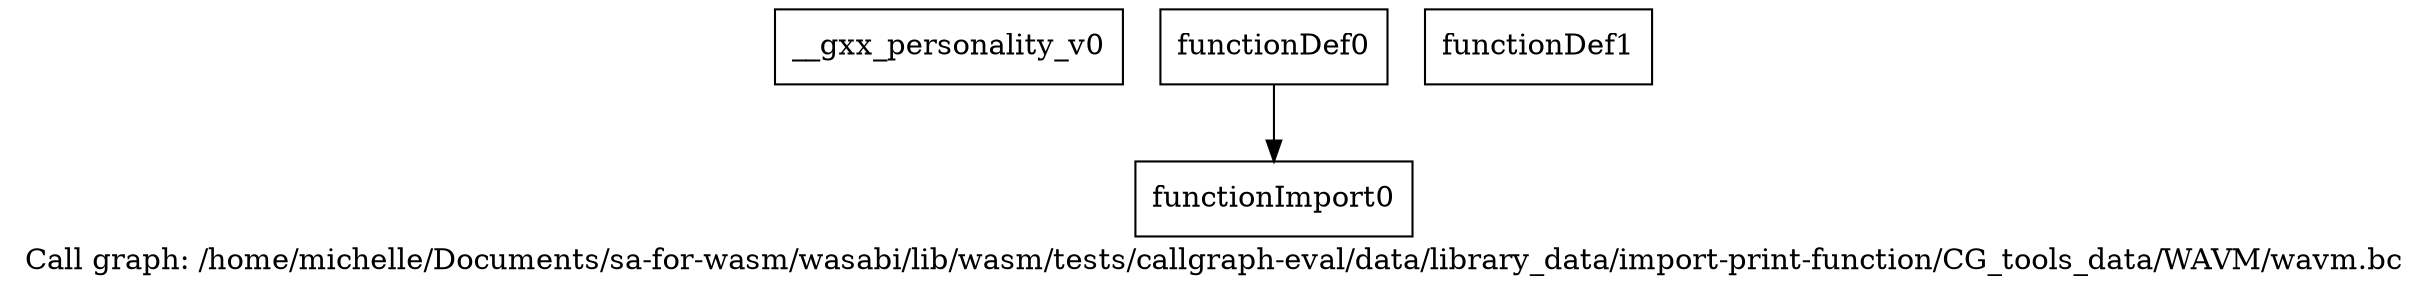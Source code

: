digraph "Call graph: /home/michelle/Documents/sa-for-wasm/wasabi/lib/wasm/tests/callgraph-eval/data/library_data/import-print-function/CG_tools_data/WAVM/wavm.bc" {
	label="Call graph: /home/michelle/Documents/sa-for-wasm/wasabi/lib/wasm/tests/callgraph-eval/data/library_data/import-print-function/CG_tools_data/WAVM/wavm.bc";

	Node0x1b4e8f0 [shape=record,label="{__gxx_personality_v0}"];
	Node0x1b4e9d0 [shape=record,label="{functionImport0}"];
	Node0x1b4ea50 [shape=record,label="{functionDef0}"];
	Node0x1b4ea50 -> Node0x1b4e9d0;
	Node0x1b4eb00 [shape=record,label="{functionDef1}"];
}
